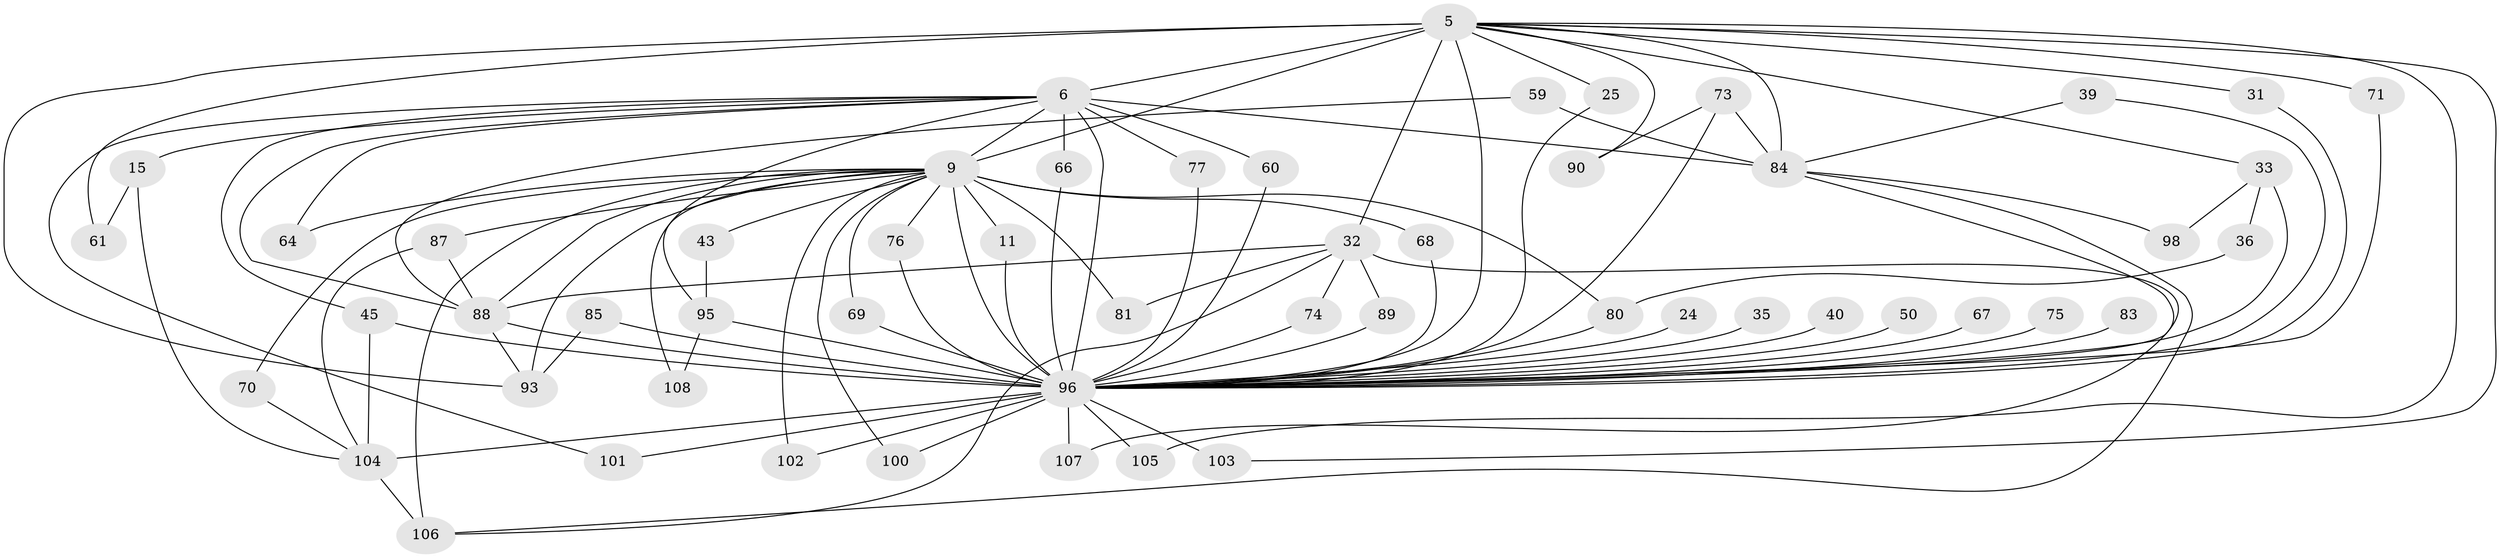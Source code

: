 // original degree distribution, {32: 0.009259259259259259, 16: 0.009259259259259259, 35: 0.009259259259259259, 17: 0.027777777777777776, 19: 0.018518518518518517, 14: 0.009259259259259259, 26: 0.009259259259259259, 2: 0.6018518518518519, 7: 0.018518518518518517, 5: 0.027777777777777776, 3: 0.1574074074074074, 4: 0.06481481481481481, 6: 0.018518518518518517, 9: 0.009259259259259259, 11: 0.009259259259259259}
// Generated by graph-tools (version 1.1) at 2025/44/03/09/25 04:44:38]
// undirected, 54 vertices, 105 edges
graph export_dot {
graph [start="1"]
  node [color=gray90,style=filled];
  5 [super="+4"];
  6 [super="+2"];
  9 [super="+7+8"];
  11;
  15;
  24;
  25;
  31;
  32 [super="+21"];
  33 [super="+26"];
  35;
  36;
  39;
  40;
  43;
  45 [super="+17+42"];
  50;
  59;
  60;
  61;
  64;
  66;
  67;
  68;
  69 [super="+30"];
  70;
  71;
  73 [super="+55"];
  74;
  75;
  76 [super="+23"];
  77;
  80 [super="+34"];
  81;
  83;
  84 [super="+79"];
  85;
  87 [super="+54"];
  88 [super="+56+86+65"];
  89;
  90;
  93 [super="+22+91"];
  95 [super="+27+94+48"];
  96 [super="+16+3+10"];
  98;
  100 [super="+57+82"];
  101;
  102;
  103 [super="+72"];
  104 [super="+97+92"];
  105 [super="+41"];
  106 [super="+99+52+62+51"];
  107;
  108;
  5 -- 6 [weight=4];
  5 -- 9 [weight=6];
  5 -- 31;
  5 -- 71;
  5 -- 25;
  5 -- 90;
  5 -- 32 [weight=3];
  5 -- 61;
  5 -- 93 [weight=2];
  5 -- 96 [weight=6];
  5 -- 105;
  5 -- 33;
  5 -- 103;
  5 -- 84 [weight=3];
  6 -- 9 [weight=6];
  6 -- 15 [weight=2];
  6 -- 60;
  6 -- 64;
  6 -- 77;
  6 -- 84 [weight=4];
  6 -- 101;
  6 -- 66;
  6 -- 96 [weight=6];
  6 -- 95 [weight=3];
  6 -- 88;
  6 -- 45 [weight=2];
  9 -- 64;
  9 -- 87;
  9 -- 100 [weight=2];
  9 -- 102;
  9 -- 68;
  9 -- 11;
  9 -- 81;
  9 -- 108;
  9 -- 69;
  9 -- 70;
  9 -- 43;
  9 -- 80 [weight=2];
  9 -- 93 [weight=2];
  9 -- 96 [weight=10];
  9 -- 88;
  9 -- 106 [weight=3];
  9 -- 76;
  11 -- 96;
  15 -- 61;
  15 -- 104;
  24 -- 96;
  25 -- 96;
  31 -- 96;
  32 -- 74;
  32 -- 81;
  32 -- 89;
  32 -- 107;
  32 -- 106;
  32 -- 88;
  33 -- 96 [weight=3];
  33 -- 98;
  33 -- 36;
  35 -- 96;
  36 -- 80;
  39 -- 96;
  39 -- 84;
  40 -- 96;
  43 -- 95;
  45 -- 96 [weight=3];
  45 -- 104;
  50 -- 96 [weight=2];
  59 -- 88;
  59 -- 84;
  60 -- 96;
  66 -- 96;
  67 -- 96 [weight=2];
  68 -- 96;
  69 -- 96 [weight=2];
  70 -- 104;
  71 -- 96;
  73 -- 90;
  73 -- 96 [weight=2];
  73 -- 84;
  74 -- 96;
  75 -- 96 [weight=2];
  76 -- 96;
  77 -- 96;
  80 -- 96;
  83 -- 96;
  84 -- 96;
  84 -- 98;
  84 -- 106;
  85 -- 93;
  85 -- 96;
  87 -- 104;
  87 -- 88;
  88 -- 96 [weight=6];
  88 -- 93;
  89 -- 96;
  95 -- 96 [weight=4];
  95 -- 108;
  96 -- 101;
  96 -- 105 [weight=2];
  96 -- 100 [weight=2];
  96 -- 102;
  96 -- 103 [weight=3];
  96 -- 104 [weight=5];
  96 -- 107;
  104 -- 106;
}
